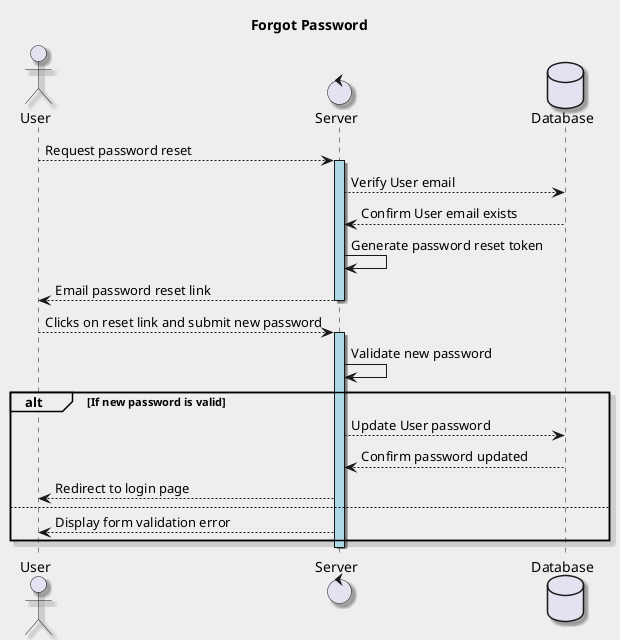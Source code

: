 @startuml Forgot Password
    title Forgot Password
    skinparam backgroundColor #EEEEEE
    skinparam shadowing true

    actor User
    control Server
    database Database
    User --> Server : Request password reset
    activate Server  #lightblue
    Server --> Database : Verify User email
    Database --> Server : Confirm User email exists
    Server -> Server : Generate password reset token
    Server --> User : Email password reset link
    deactivate Server 
    User --> Server : Clicks on reset link and submit new password
    activate Server #lightblue
    Server -> Server : Validate new password
    alt If new password is valid
        Server --> Database : Update User password
            Database --> Server : Confirm password updated
            Server --> User : Redirect to login page
    else
        Server --> User : Display form validation error
    end
    deactivate Server
@enduml

